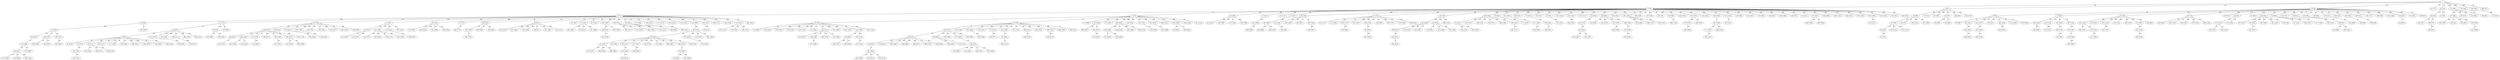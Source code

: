 strict graph G {
1;
0 [label="0 (721)"];
2 [label="2 (704)"];
4 [label="4 (1047)"];
5 [label="5 (507)"];
6 [label="6 (1179)"];
7 [label="7 (1278)"];
8 [label="8 (1482)"];
9 [label="9 (244)"];
10 [label="10 (1066)"];
11 [label="11 (965)"];
12 [label="12 (964)"];
13 [label="13 (1830)"];
14 [label="14 (1285)"];
15 [label="15 (774)"];
16 [label="16 (1395)"];
17 [label="17 (1452)"];
18 [label="18 (1194)"];
19 [label="19 (1803)"];
20 [label="20 (1401)"];
21 [label="21 (947)"];
22 [label="22 (1523)"];
23 [label="23 (749)"];
24 [label="24 (777)"];
25 [label="25 (1175)"];
26 [label="26 (980)"];
27 [label="27 (1287)"];
28 [label="28 (1246)"];
29 [label="29 (713)"];
30 [label="30 (1079)"];
31 [label="31 (1311)"];
32 [label="32 (1019)"];
33 [label="33 (1339)"];
34 [label="34 (1298)"];
35 [label="35 (1936)"];
36 [label="36 (1619)"];
37 [label="37 (2068)"];
38 [label="38 (1372)"];
39 [label="39 (698)"];
40 [label="40 (1114)"];
41 [label="41 (1139)"];
42 [label="42 (887)"];
43 [label="43 (1170)"];
44 [label="44 (818)"];
45 [label="45 (1626)"];
46 [label="46 (1159)"];
47 [label="47 (1579)"];
48 [label="48 (1419)"];
49 [label="49 (225)"];
50 [label="50 (2094)"];
51 [label="51 (799)"];
52 [label="52 (1273)"];
53 [label="53 (1047)"];
54 [label="54 (1472)"];
55 [label="55 (1173)"];
56 [label="56 (1278)"];
57 [label="57 (757)"];
58 [label="58 (945)"];
59 [label="59 (1189)"];
60 [label="60 (1698)"];
61 [label="61 (1343)"];
62 [label="62 (103)"];
63 [label="63 (1111)"];
64 [label="64 (1483)"];
65 [label="65 (941)"];
66 [label="66 (1057)"];
67 [label="67 (1623)"];
68 [label="68 (1533)"];
69 [label="69 (832)"];
70 [label="70 (750)"];
71 [label="71 (1253)"];
72 [label="72 (1410)"];
73 [label="73 (745)"];
74 [label="74 (978)"];
75 [label="75 (1542)"];
76 [label="76 (1347)"];
77 [label="77 (1542)"];
78 [label="78 (1611)"];
79 [label="79 (1634)"];
80 [label="80 (1725)"];
81 [label="81 (466)"];
82 [label="82 (1391)"];
83 [label="83 (1157)"];
84 [label="84 (1588)"];
85 [label="85 (1355)"];
86 [label="86 (2090)"];
87 [label="87 (945)"];
88 [label="88 (1618)"];
89 [label="89 (1487)"];
90 [label="90 (1932)"];
91 [label="91 (561)"];
92 [label="92 (1751)"];
93 [label="93 (1401)"];
94 [label="94 (1810)"];
95 [label="95 (1801)"];
96 [label="96 (1966)"];
97 [label="97 (1230)"];
98 [label="98 (1573)"];
99 [label="99 (2181)"];
100 [label="100 (1055)"];
101 [label="101 (1192)"];
102 [label="102 (2305)"];
103 [label="103 (1474)"];
104 [label="104 (583)"];
105 [label="105 (966)"];
106 [label="106 (1330)"];
107 [label="107 (897)"];
108 [label="108 (1254)"];
109 [label="109 (1642)"];
110 [label="110 (1533)"];
111 [label="111 (1390)"];
112 [label="112 (1015)"];
113 [label="113 (2360)"];
114 [label="114 (1751)"];
115 [label="115 (933)"];
116 [label="116 (935)"];
117 [label="117 (858)"];
118 [label="118 (1703)"];
119 [label="119 (2034)"];
120 [label="120 (731)"];
121 [label="121 (1374)"];
122 [label="122 (2231)"];
123 [label="123 (1619)"];
124 [label="124 (1643)"];
125 [label="125 (1691)"];
126 [label="126 (1640)"];
127 [label="127 (951)"];
128 [label="128 (621)"];
129 [label="129 (2292)"];
130 [label="130 (1846)"];
131 [label="131 (2050)"];
132 [label="132 (1313)"];
133 [label="133 (1271)"];
134 [label="134 (1199)"];
135 [label="135 (1216)"];
136 [label="136 (1943)"];
137 [label="137 (1369)"];
138 [label="138 (1596)"];
139 [label="139 (1798)"];
140 [label="140 (1544)"];
141 [label="141 (1823)"];
142 [label="142 (1537)"];
143 [label="143 (834)"];
144 [label="144 (1137)"];
145 [label="145 (1769)"];
146 [label="146 (1310)"];
147 [label="147 (1704)"];
148 [label="148 (888)"];
149 [label="149 (1514)"];
150 [label="150 (763)"];
151 [label="151 (269)"];
152 [label="152 (1511)"];
153 [label="153 (757)"];
154 [label="154 (1324)"];
155 [label="155 (266)"];
156 [label="156 (1750)"];
157 [label="157 (1791)"];
158 [label="158 (1441)"];
159 [label="159 (1593)"];
160 [label="160 (1306)"];
161 [label="161 (1464)"];
162 [label="162 (1337)"];
163 [label="163 (2008)"];
164 [label="164 (1458)"];
165 [label="165 (1194)"];
166 [label="166 (645)"];
167 [label="167 (598)"];
168 [label="168 (2144)"];
169 [label="169 (877)"];
170 [label="170 (2147)"];
171 [label="171 (2153)"];
172 [label="172 (674)"];
173 [label="173 (1798)"];
174 [label="174 (1039)"];
175 [label="175 (1685)"];
176 [label="176 (514)"];
177 [label="177 (1273)"];
178 [label="178 (1321)"];
179 [label="179 (1142)"];
180 [label="180 (2013)"];
181 [label="181 (1417)"];
182 [label="182 (1432)"];
183 [label="183 (186)"];
184 [label="184 (2295)"];
185 [label="185 (1605)"];
186 [label="186 (2644)"];
187 [label="187 (1163)"];
188 [label="188 (1651)"];
189 [label="189 (1547)"];
190 [label="190 (1432)"];
191 [label="191 (1940)"];
192 [label="192 (1439)"];
193 [label="193 (2375)"];
194 [label="194 (1353)"];
195 [label="195 (2421)"];
196 [label="196 (1430)"];
197 [label="197 (1268)"];
198 [label="198 (1666)"];
199 [label="199 (1577)"];
200 [label="200 (1719)"];
201 [label="201 (2065)"];
202 [label="202 (1527)"];
203 [label="203 (1014)"];
204 [label="204 (1646)"];
205 [label="205 (1776)"];
206 [label="206 (1529)"];
207 [label="207 (2126)"];
208 [label="208 (1159)"];
209 [label="209 (1673)"];
210 [label="210 (1433)"];
211 [label="211 (1732)"];
212 [label="212 (1312)"];
213 [label="213 (2010)"];
214 [label="214 (1346)"];
215 [label="215 (1948)"];
216 [label="216 (1739)"];
217 [label="217 (1100)"];
218 [label="218 (1514)"];
219 [label="219 (1285)"];
220 [label="220 (733)"];
221 [label="221 (1275)"];
222 [label="222 (1204)"];
223 [label="223 (1810)"];
224 [label="224 (797)"];
225 [label="225 (990)"];
226 [label="226 (2017)"];
227 [label="227 (1519)"];
228 [label="228 (1655)"];
229 [label="229 (985)"];
230 [label="230 (2170)"];
231 [label="231 (1792)"];
232 [label="232 (1314)"];
233 [label="233 (1512)"];
234 [label="234 (1879)"];
235 [label="235 (1724)"];
236 [label="236 (375)"];
237 [label="237 (1429)"];
238 [label="238 (2071)"];
239 [label="239 (755)"];
240 [label="240 (1046)"];
241 [label="241 (1034)"];
242 [label="242 (2516)"];
243 [label="243 (1024)"];
244 [label="244 (843)"];
245 [label="245 (1622)"];
246 [label="246 (1857)"];
247 [label="247 (1990)"];
248 [label="248 (1504)"];
249 [label="249 (1467)"];
250 [label="250 (745)"];
251 [label="251 (891)"];
252 [label="252 (1151)"];
253 [label="253 (1035)"];
254 [label="254 (1298)"];
255 [label="255 (1087)"];
256 [label="256 (1813)"];
257 [label="257 (1242)"];
258 [label="258 (1040)"];
259 [label="259 (905)"];
260 [label="260 (1570)"];
261 [label="261 (1705)"];
262 [label="262 (2464)"];
263 [label="263 (2079)"];
264 [label="264 (2204)"];
265 [label="265 (564)"];
266 [label="266 (1899)"];
267 [label="267 (978)"];
268 [label="268 (1408)"];
269 [label="269 (1567)"];
270 [label="270 (1273)"];
271 [label="271 (1135)"];
272 [label="272 (1108)"];
273 [label="273 (1385)"];
274 [label="274 (1060)"];
275 [label="275 (1460)"];
276 [label="276 (1833)"];
277 [label="277 (1180)"];
278 [label="278 (1342)"];
279 [label="279 (1295)"];
280 [label="280 (411)"];
281 [label="281 (1591)"];
282 [label="282 (2058)"];
283 [label="283 (998)"];
284 [label="284 (1132)"];
285 [label="285 (577)"];
286 [label="286 (1583)"];
287 [label="287 (2085)"];
288 [label="288 (799)"];
289 [label="289 (1311)"];
290 [label="290 (1313)"];
291 [label="291 (1188)"];
292 [label="292 (1577)"];
293 [label="293 (1180)"];
294 [label="294 (1605)"];
295 [label="295 (1277)"];
296 [label="296 (1672)"];
297 [label="297 (884)"];
298 [label="298 (1976)"];
299 [label="299 (1441)"];
300 [label="300 (1170)"];
301 [label="301 (1043)"];
302 [label="302 (2286)"];
303 [label="303 (1641)"];
304 [label="304 (1742)"];
305 [label="305 (1478)"];
306 [label="306 (1655)"];
307 [label="307 (2072)"];
308 [label="308 (1939)"];
309 [label="309 (2101)"];
310 [label="310 (1113)"];
311 [label="311 (1097)"];
312 [label="312 (1638)"];
313 [label="313 (900)"];
314 [label="314 (1911)"];
315 [label="315 (2121)"];
316 [label="316 (2598)"];
317 [label="317 (1684)"];
318 [label="318 (1720)"];
319 [label="319 (2648)"];
320 [label="320 (2268)"];
321 [label="321 (2206)"];
322 [label="322 (1794)"];
323 [label="323 (1553)"];
324 [label="324 (1924)"];
325 [label="325 (1497)"];
326 [label="326 (1400)"];
327 [label="327 (1898)"];
328 [label="328 (844)"];
329 [label="329 (1300)"];
330 [label="330 (2195)"];
331 [label="331 (1908)"];
332 [label="332 (2267)"];
333 [label="333 (1808)"];
334 [label="334 (651)"];
335 [label="335 (1873)"];
336 [label="336 (1218)"];
337 [label="337 (2599)"];
338 [label="338 (1456)"];
339 [label="339 (1207)"];
340 [label="340 (1431)"];
341 [label="341 (1602)"];
342 [label="342 (1126)"];
343 [label="343 (973)"];
344 [label="344 (832)"];
345 [label="345 (1058)"];
346 [label="346 (615)"];
347 [label="347 (2268)"];
348 [label="348 (2030)"];
349 [label="349 (2269)"];
350 [label="350 (1757)"];
351 [label="351 (871)"];
352 [label="352 (2586)"];
353 [label="353 (1256)"];
354 [label="354 (1425)"];
355 [label="355 (1677)"];
356 [label="356 (487)"];
357 [label="357 (957)"];
358 [label="358 (1629)"];
359 [label="359 (1469)"];
360 [label="360 (2153)"];
361 [label="361 (1970)"];
362 [label="362 (1469)"];
363 [label="363 (1558)"];
364 [label="364 (1698)"];
365 [label="365 (1386)"];
366 [label="366 (1130)"];
367 [label="367 (1024)"];
368 [label="368 (1161)"];
369 [label="369 (1713)"];
370 [label="370 (1528)"];
371 [label="371 (866)"];
372 [label="372 (974)"];
373 [label="373 (1216)"];
374 [label="374 (1356)"];
375 [label="375 (687)"];
376 [label="376 (1797)"];
377 [label="377 (1053)"];
378 [label="378 (1309)"];
379 [label="379 (1977)"];
380 [label="380 (1168)"];
381 [label="381 (1436)"];
382 [label="382 (1194)"];
383 [label="383 (1341)"];
384 [label="384 (1184)"];
385 [label="385 (1963)"];
386 [label="386 (1887)"];
387 [label="387 (1318)"];
388 [label="388 (630)"];
389 [label="389 (1516)"];
390 [label="390 (1874)"];
391 [label="391 (1722)"];
392 [label="392 (1677)"];
393 [label="393 (1471)"];
394 [label="394 (2663)"];
395 [label="395 (1678)"];
396 [label="396 (867)"];
397 [label="397 (2151)"];
398 [label="398 (1392)"];
399 [label="399 (2209)"];
400 [label="400 (1551)"];
401 [label="401 (1459)"];
402 [label="402 (846)"];
403 [label="403 (1926)"];
404 [label="404 (1047)"];
405 [label="405 (1289)"];
406 [label="406 (1592)"];
407 [label="407 (1192)"];
408 [label="408 (1841)"];
409 [label="409 (197)"];
410 [label="410 (1445)"];
411 [label="411 (2188)"];
412 [label="412 (2161)"];
413 [label="413 (2073)"];
414 [label="414 (1084)"];
415 [label="415 (1006)"];
416 [label="416 (1389)"];
417 [label="417 (1499)"];
418 [label="418 (1662)"];
419 [label="419 (1890)"];
420 [label="420 (2118)"];
421 [label="421 (1453)"];
422 [label="422 (884)"];
423 [label="423 (1967)"];
424 [label="424 (662)"];
425 [label="425 (1247)"];
426 [label="426 (1355)"];
427 [label="427 (2032)"];
428 [label="428 (1793)"];
429 [label="429 (1483)"];
430 [label="430 (1487)"];
431 [label="431 (1155)"];
432 [label="432 (1085)"];
433 [label="433 (944)"];
434 [label="434 (1663)"];
435 [label="435 (1516)"];
436 [label="436 (589)"];
437 [label="437 (1152)"];
438 [label="438 (2173)"];
439 [label="439 (777)"];
440 [label="440 (1050)"];
441 [label="441 (1291)"];
442 [label="442 (1517)"];
443 [label="443 (907)"];
444 [label="444 (2317)"];
445 [label="445 (2287)"];
446 [label="446 (1605)"];
447 [label="447 (1563)"];
448 [label="448 (2802)"];
449 [label="449 (1856)"];
450 [label="450 (1518)"];
451 [label="451 (1017)"];
452 [label="452 (1506)"];
453 [label="453 (1912)"];
454 [label="454 (1676)"];
455 [label="455 (1059)"];
456 [label="456 (2090)"];
457 [label="457 (1060)"];
458 [label="458 (2135)"];
459 [label="459 (1025)"];
460 [label="460 (2057)"];
461 [label="461 (2068)"];
462 [label="462 (1350)"];
463 [label="463 (1710)"];
464 [label="464 (1411)"];
465 [label="465 (1218)"];
466 [label="466 (1634)"];
467 [label="467 (2255)"];
468 [label="468 (1794)"];
469 [label="469 (2350)"];
470 [label="470 (764)"];
471 [label="471 (967)"];
472 [label="472 (1787)"];
473 [label="473 (1419)"];
474 [label="474 (2039)"];
475 [label="475 (2118)"];
476 [label="476 (2079)"];
477 [label="477 (1585)"];
478 [label="478 (918)"];
479 [label="479 (1076)"];
480 [label="480 (1728)"];
481 [label="481 (616)"];
482 [label="482 (1710)"];
483 [label="483 (2750)"];
484 [label="484 (1407)"];
485 [label="485 (279)"];
486 [label="486 (1533)"];
487 [label="487 (812)"];
488 [label="488 (1670)"];
489 [label="489 (1130)"];
490 [label="490 (1679)"];
491 [label="491 (1948)"];
492 [label="492 (913)"];
493 [label="493 (1516)"];
494 [label="494 (863)"];
495 [label="495 (1372)"];
496 [label="496 (2093)"];
497 [label="497 (1143)"];
498 [label="498 (1480)"];
499 [label="499 (2466)"];
500 [label="500 (2328)"];
254 -- 364 [label=400];
2 -- 66 [label=353];
21 -- 53 [label=100];
12 -- 305 [label=514];
378 -- 447 [label=254];
241 -- 366 [label=96];
0 -- 68 [label=812];
96 -- 298 [label=10];
264 -- 448 [label=598];
36 -- 129 [label=673];
2 -- 7 [label=574];
148 -- 234 [label=991];
23 -- 245 [label=873];
1 -- 183 [label=186];
56 -- 268 [label=130];
2 -- 358 [label=925];
47 -- 496 [label=514];
144 -- 278 [label=205];
7 -- 307 [label=794];
9 -- 29 [label=469];
89 -- 152 [label=24];
10 -- 491 [label=882];
251 -- 451 [label=126];
78 -- 330 [label=584];
175 -- 50 [label=409];
181 -- 260 [label=153];
31 -- 326 [label=89];
88 -- 124 [label=25];
258 -- 301 [label=3];
38 -- 237 [label=57];
0 -- 300 [label=449];
11 -- 26 [label=15];
42 -- 289 [label=424];
20 -- 430 [label=86];
299 -- 292 [label=136];
38 -- 196 [label=58];
381 -- 472 [label=351];
167 -- 478 [label=320];
353 -- 189 [label=291];
10 -- 272 [label=42];
9 -- 265 [label=320];
104 -- 135 [label=633];
201 -- 302 [label=221];
344 -- 354 [label=593];
2 -- 121 [label=670];
14 -- 156 [label=465];
237 -- 141 [label=394];
11 -- 274 [label=95];
2 -- 220 [label=29];
28 -- 33 [label=93];
104 -- 251 [label=308];
62 -- 91 [label=458];
271 -- 252 [label=16];
2 -- 61 [label=639];
29 -- 182 [label=719];
167 -- 190 [label=834];
9 -- 356 [label=243];
84 -- 193 [label=787];
16 -- 449 [label=461];
100 -- 108 [label=199];
9 -- 12 [label=720];
12 -- 134 [label=235];
14 -- 191 [label=655];
7 -- 466 [label=356];
11 -- 82 [label=426];
84 -- 423 [label=379];
38 -- 482 [label=338];
21 -- 387 [label=371];
0 -- 116 [label=214];
301 -- 377 [label=10];
116 -- 283 [label=63];
38 -- 296 [label=300];
18 -- 147 [label=510];
2 -- 0 [label=17];
9 -- 150 [label=519];
264 -- 321 [label=2];
106 -- 428 [label=463];
265 -- 436 [label=25];
167 -- 334 [label=53];
38 -- 89 [label=115];
139 -- 195 [label=623];
2 -- 351 [label=167];
68 -- 286 [label=50];
93 -- 249 [label=66];
9 -- 166 [label=401];
46 -- 257 [label=83];
240 -- 290 [label=267];
181 -- 248 [label=87];
14 -- 214 [label=61];
1 -- 409 [label=197];
20 -- 47 [label=178];
36 -- 262 [label=845];
63 -- 209 [label=562];
0 -- 158 [label=720];
17 -- 331 [label=456];
2 -- 101 [label=488];
28 -- 206 [label=283];
118 -- 200 [label=16];
54 -- 317 [label=212];
490 -- 175 [label=6];
13 -- 90 [label=102];
18 -- 498 [label=286];
2 -- 382 [label=490];
0 -- 97 [label=509];
1 -- 5 [label=507];
335 -- 282 [label=185];
38 -- 381 [label=64];
238 -- 263 [label=8];
248 -- 477 [label=81];
16 -- 145 [label=374];
21 -- 59 [label=242];
56 -- 142 [label=259];
99 -- 316 [label=417];
42 -- 227 [label=632];
384 -- 378 [label=125];
2 -- 28 [label=542];
218 -- 235 [label=210];
16 -- 309 [label=706];
96 -- 352 [label=620];
95 -- 287 [label=284];
12 -- 367 [label=60];
15 -- 42 [label=113];
69 -- 161 [label=632];
7 -- 14 [label=7];
151 -- 267 [label=709];
18 -- 139 [label=604];
39 -- 51 [label=101];
2 -- 343 [label=269];
9 -- 375 [label=443];
38 -- 393 [label=99];
106 -- 199 [label=247];
18 -- 465 [label=24];
9 -- 128 [label=377];
69 -- 146 [label=478];
2 -- 492 [label=209];
23 -- 494 [label=114];
314 -- 394 [label=752];
148 -- 159 [label=705];
68 -- 434 [label=130];
18 -- 38 [label=178];
15 -- 74 [label=204];
9 -- 285 [label=333];
2 -- 313 [label=196];
14 -- 207 [label=841];
29 -- 339 [label=494];
2 -- 383 [label=637];
414 -- 425 [label=163];
54 -- 138 [label=124];
112 -- 202 [label=512];
0 -- 69 [label=111];
47 -- 122 [label=652];
115 -- 127 [label=18];
0 -- 177 [label=552];
28 -- 226 [label=771];
0 -- 100 [label=334];
280 -- 388 [label=219];
16 -- 192 [label=44];
176 -- 402 [label=332];
157 -- 348 [label=239];
192 -- 125 [label=252];
16 -- 170 [label=752];
84 -- 180 [label=425];
99 -- 483 [label=569];
134 -- 419 [label=691];
1 -- 24 [label=777];
9 -- 32 [label=775];
115 -- 277 [label=247];
65 -- 6 [label=238];
8 -- 13 [label=348];
23 -- 241 [label=285];
42 -- 462 [label=463];
2 -- 76 [label=643];
69 -- 442 [label=685];
372 -- 495 [label=398];
31 -- 304 [label=431];
151 -- 167 [label=329];
77 -- 247 [label=448];
2 -- 487 [label=108];
33 -- 228 [label=316];
393 -- 341 [label=131];
46 -- 405 [label=130];
49 -- 485 [label=54];
16 -- 171 [label=758];
42 -- 4 [label=160];
416 -- 79 [label=245];
14 -- 261 [label=420];
9 -- 288 [label=555];
31 -- 80 [label=414];
400 -- 438 [label=622];
23 -- 471 [label=218];
44 -- 374 [label=538];
9 -- 23 [label=505];
196 -- 410 [label=15];
211 -- 474 [label=307];
54 -- 36 [label=147];
7 -- 416 [label=111];
78 -- 454 [label=65];
0 -- 73 [label=24];
2 -- 17 [label=748];
5 -- 244 [label=336];
54 -- 456 [label=618];
58 -- 71 [label=308];
4 -- 217 [label=53];
7 -- 340 [label=153];
9 -- 239 [label=511];
2 -- 143 [label=130];
52 -- 218 [label=241];
39 -- 153 [label=59];
2 -- 328 [label=140];
7 -- 45 [label=348];
163 -- 349 [label=261];
9 -- 120 [label=487];
393 -- 395 [label=207];
9 -- 81 [label=222];
11 -- 240 [label=81];
88 -- 312 [label=20];
473 -- 417 [label=80];
42 -- 132 [label=426];
18 -- 279 [label=101];
2 -- 258 [label=336];
5 -- 107 [label=390];
59 -- 92 [label=562];
2 -- 297 [label=180];
74 -- 338 [label=478];
2 -- 208 [label=455];
116 -- 221 [label=340];
216 -- 475 [label=379];
86 -- 412 [label=71];
63 -- 336 [label=107];
98 -- 322 [label=221];
214 -- 216 [label=393];
416 -- 418 [label=273];
344 -- 105 [label=134];
86 -- 186 [label=554];
187 -- 369 [label=550];
116 -- 368 [label=226];
0 -- 203 [label=293];
56 -- 78 [label=333];
5 -- 224 [label=290];
4 -- 398 [label=345];
44 -- 112 [label=197];
2 -- 329 [label=596];
69 -- 197 [label=436];
2 -- 311 [label=393];
284 -- 34 [label=166];
356 -- 424 [label=175];
241 -- 473 [label=385];
2 -- 58 [label=241];
0 -- 406 [label=871];
31 -- 350 [label=446];
2 -- 421 [label=749];
7 -- 467 [label=977];
270 -- 359 [label=196];
39 -- 457 [label=362];
322 -- 413 [label=279];
36 -- 266 [label=280];
10 -- 85 [label=289];
471 -- 232 [label=347];
137 -- 294 [label=236];
2 -- 31 [label=607];
1 -- 2 [label=704];
155 -- 172 [label=408];
485 -- 346 [label=336];
1 -- 155 [label=266];
11 -- 415 [label=41];
0 -- 106 [label=609];
167 -- 443 [label=309];
301 -- 486 [label=490];
96 -- 264 [label=238];
4 -- 83 [label=110];
43 -- 84 [label=418];
45 -- 386 [label=261];
123 -- 223 [label=191];
90 -- 215 [label=16];
2 -- 87 [label=241];
201 -- 476 [label=14];
46 -- 20 [label=242];
229 -- 480 [label=743];
0 -- 225 [label=269];
9 -- 176 [label=270];
94 -- 184 [label=485];
14 -- 136 [label=658];
45 -- 392 [label=51];
0 -- 57 [label=36];
29 -- 489 [label=417];
2 -- 357 [label=253];
2 -- 229 [label=281];
13 -- 314 [label=81];
5 -- 70 [label=243];
39 -- 194 [label=655];
27 -- 64 [label=196];
367 -- 284 [label=108];
56 -- 162 [label=59];
1 -- 62 [label=103];
5 -- 404 [label=540];
4 -- 293 [label=133];
93 -- 391 [label=321];
2 -- 148 [label=184];
250 -- 40 [label=369];
54 -- 86 [label=618];
14 -- 181 [label=132];
2 -- 25 [label=471];
46 -- 123 [label=460];
201 -- 332 [label=202];
104 -- 470 [label=181];
15 -- 371 [label=92];
31 -- 205 [label=465];
273 -- 362 [label=84];
307 -- 319 [label=576];
325 -- 446 [label=108];
108 -- 361 [label=716];
2 -- 10 [label=362];
64 -- 360 [label=670];
59 -- 109 [label=453];
2 -- 27 [label=583];
180 -- 238 [label=58];
2 -- 407 [label=488];
96 -- 420 [label=152];
47 -- 308 [label=360];
31 -- 370 [label=217];
2 -- 72 [label=706];
0 -- 21 [label=226];
317 -- 94 [label=126];
372 -- 310 [label=139];
2 -- 210 [label=729];
31 -- 111 [label=79];
253 -- 380 [label=133];
21 -- 179 [label=195];
22 -- 347 [label=745];
36 -- 499 [label=847];
196 -- 401 [label=29];
20 -- 230 [label=769];
94 -- 246 [label=47];
51 -- 103 [label=675];
51 -- 65 [label=142];
2 -- 43 [label=466];
18 -- 75 [label=348];
11 -- 178 [label=356];
4 -- 488 [label=623];
99 -- 113 [label=179];
0 -- 117 [label=137];
224 -- 259 [label=108];
323 -- 376 [label=244];
104 -- 365 [label=803];
16 -- 231 [label=397];
115 -- 269 [label=634];
9 -- 104 [label=339];
14 -- 173 [label=513];
0 -- 222 [label=483];
9 -- 396 [label=623];
253 -- 270 [label=238];
314 -- 445 [label=376];
2 -- 164 [label=754];
7 -- 16 [label=117];
19 -- 397 [label=348];
9 -- 44 [label=574];
7 -- 37 [label=790];
181 -- 411 [label=771];
20 -- 490 [label=278];
181 -- 233 [label=95];
377 -- 431 [label=102];
0 -- 8 [label=761];
22 -- 102 [label=782];
8 -- 452 [label=24];
74 -- 185 [label=627];
187 -- 333 [label=645];
55 -- 93 [label=228];
2 -- 253 [label=331];
16 -- 163 [label=613];
28 -- 353 [label=10];
4 -- 30 [label=32];
22 -- 242 [label=993];
20 -- 98 [label=172];
20 -- 275 [label=59];
219 -- 254 [label=13];
42 -- 464 [label=524];
112 -- 342 [label=111];
13 -- 335 [label=43];
2 -- 414 [label=380];
29 -- 479 [label=363];
151 -- 422 [label=615];
19 -- 403 [label=123];
148 -- 273 [label=497];
151 -- 481 [label=347];
7 -- 168 [label=866];
31 -- 408 [label=530];
16 -- 484 [label=12];
2 -- 243 [label=320];
20 -- 493 [label=115];
225 -- 46 [label=169];
94 -- 131 [label=240];
16 -- 400 [label=156];
16 -- 390 [label=479];
0 -- 372 [label=253];
1 -- 9 [label=244];
2 -- 56 [label=574];
9 -- 115 [label=689];
53 -- 110 [label=486];
36 -- 460 [label=438];
4 -- 63 [label=64];
106 -- 427 [label=702];
59 -- 363 [label=369];
148 -- 384 [label=296];
278 -- 318 [label=378];
59 -- 295 [label=88];
9 -- 11 [label=721];
77 -- 276 [label=291];
121 -- 500 [label=954];
9 -- 280 [label=167];
5 -- 39 [label=191];
305 -- 315 [label=643];
14 -- 140 [label=259];
304 -- 95 [label=59];
11 -- 144 [label=172];
10 -- 160 [label=240];
4 -- 52 [label=226];
2 -- 255 [label=383];
1 -- 151 [label=269];
23 -- 323 [label=804];
43 -- 88 [label=448];
392 -- 213 [label=333];
150 -- 344 [label=69];
4 -- 306 [label=608];
36 -- 119 [label=415];
224 -- 433 [label=147];
143 -- 55 [label=339];
215 -- 99 [label=233];
0 -- 345 [label=337];
232 -- 435 [label=202];
104 -- 441 [label=708];
4 -- 432 [label=38];
36 -- 468 [label=175];
7 -- 211 [label=454];
205 -- 320 [label=492];
23 -- 437 [label=403];
7 -- 96 [label=688];
179 -- 426 [label=213];
56 -- 299 [label=163];
75 -- 204 [label=104];
14 -- 35 [label=651];
82 -- 325 [label=106];
20 -- 157 [label=390];
69 -- 165 [label=362];
2 -- 271 [label=431];
303 -- 188 [label=10];
87 -- 212 [label=367];
214 -- 19 [label=457];
331 -- 399 [label=301];
128 -- 459 [label=404];
57 -- 439 [label=20];
56 -- 149 [label=236];
14 -- 130 [label=561];
94 -- 385 [label=153];
175 -- 461 [label=383];
289 -- 379 [label=666];
357 -- 440 [label=93];
29 -- 126 [label=927];
63 -- 154 [label=213];
18 -- 355 [label=483];
16 -- 54 [label=77];
64 -- 198 [label=183];
119 -- 201 [label=31];
43 -- 389 [label=346];
61 -- 137 [label=26];
357 -- 429 [label=526];
0 -- 18 [label=473];
125 -- 463 [label=19];
20 -- 60 [label=297];
0 -- 15 [label=53];
2 -- 133 [label=567];
49 -- 236 [label=150];
171 -- 444 [label=164];
187 -- 453 [label=749];
0 -- 22 [label=802];
100 -- 455 [label=4];
23 -- 450 [label=769];
72 -- 303 [label=231];
51 -- 114 [label=952];
53 -- 41 [label=92];
132 -- 256 [label=500];
88 -- 324 [label=306];
68 -- 118 [label=170];
215 -- 337 [label=651];
77 -- 327 [label=356];
18 -- 48 [label=225];
372 -- 373 [label=242];
309 -- 458 [label=34];
7 -- 67 [label=345];
22 -- 469 [label=827];
497 -- 219 [label=142];
0 -- 250 [label=24];
31 -- 281 [label=280];
478 -- 174 [label=121];
0 -- 77 [label=821];
2 -- 187 [label=459];
12 -- 497 [label=179];
69 -- 169 [label=45];
9 -- 291 [label=944];
62 -- 49 [label=122];
}
